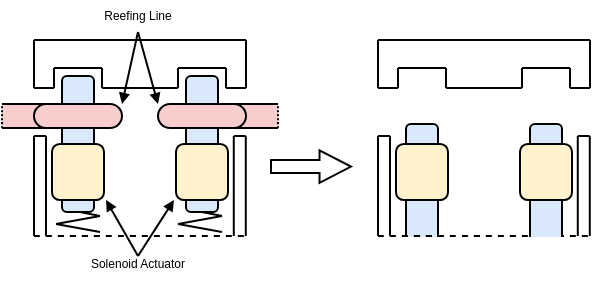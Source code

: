 <mxfile version="18.1.1" type="device"><diagram id="arRT1RiJBH-N2CIiJi9C" name="Page-1"><mxGraphModel dx="193" dy="103" grid="1" gridSize="1" guides="1" tooltips="1" connect="1" arrows="1" fold="1" page="1" pageScale="1" pageWidth="850" pageHeight="1100" math="0" shadow="0"><root><mxCell id="0"/><mxCell id="1" parent="0"/><mxCell id="Gva1WkDnWjxb0Q6Hz-Ca-5" value="" style="rounded=0;whiteSpace=wrap;html=1;strokeColor=none;fillColor=#f8cecc;" parent="1" vertex="1"><mxGeometry x="184" y="368" width="24" height="12" as="geometry"/></mxCell><mxCell id="MjeB9ZuIFHftU_9oeG1Y-17" value="" style="endArrow=none;html=1;rounded=0;curved=1;" parent="1" edge="1"><mxGeometry width="50" height="50" relative="1" as="geometry"><mxPoint x="210" y="412" as="sourcePoint"/><mxPoint x="222" y="410" as="targetPoint"/></mxGeometry></mxCell><mxCell id="MjeB9ZuIFHftU_9oeG1Y-29" value="" style="endArrow=none;html=1;rounded=0;curved=1;" parent="1" edge="1"><mxGeometry width="50" height="50" relative="1" as="geometry"><mxPoint x="210" y="412" as="sourcePoint"/><mxPoint x="232" y="416" as="targetPoint"/></mxGeometry></mxCell><mxCell id="MjeB9ZuIFHftU_9oeG1Y-34" value="" style="rounded=1;whiteSpace=wrap;html=1;fillColor=#dae8fc;strokeColor=#000000;" parent="1" vertex="1"><mxGeometry x="214" y="354" width="16" height="68" as="geometry"/></mxCell><mxCell id="MjeB9ZuIFHftU_9oeG1Y-51" value="" style="endArrow=none;html=1;rounded=0;curved=1;" parent="1" edge="1"><mxGeometry width="50" height="50" relative="1" as="geometry"><mxPoint x="234" y="360" as="sourcePoint"/><mxPoint x="256" y="360" as="targetPoint"/></mxGeometry></mxCell><mxCell id="MjeB9ZuIFHftU_9oeG1Y-52" value="" style="endArrow=none;html=1;rounded=0;curved=1;" parent="1" edge="1"><mxGeometry width="50" height="50" relative="1" as="geometry"><mxPoint x="200" y="360" as="sourcePoint"/><mxPoint x="200" y="336" as="targetPoint"/></mxGeometry></mxCell><mxCell id="MjeB9ZuIFHftU_9oeG1Y-53" value="" style="endArrow=none;html=1;rounded=0;curved=1;" parent="1" edge="1"><mxGeometry width="50" height="50" relative="1" as="geometry"><mxPoint x="210" y="350" as="sourcePoint"/><mxPoint x="234" y="350" as="targetPoint"/></mxGeometry></mxCell><mxCell id="MjeB9ZuIFHftU_9oeG1Y-66" value="" style="endArrow=block;html=1;rounded=0;strokeColor=#000000;curved=1;strokeWidth=1;endSize=3;startSize=3;endFill=1;exitX=0.5;exitY=1;exitDx=0;exitDy=0;entryX=0;entryY=0;entryDx=0;entryDy=0;" parent="1" source="MjeB9ZuIFHftU_9oeG1Y-67" target="Gva1WkDnWjxb0Q6Hz-Ca-33" edge="1"><mxGeometry width="50" height="50" relative="1" as="geometry"><mxPoint x="338" y="326" as="sourcePoint"/><mxPoint x="266" y="364" as="targetPoint"/></mxGeometry></mxCell><mxCell id="MjeB9ZuIFHftU_9oeG1Y-67" value="Reefing Line" style="text;html=1;strokeColor=none;fillColor=none;align=center;verticalAlign=middle;whiteSpace=wrap;rounded=0;fontSize=6;" parent="1" vertex="1"><mxGeometry x="200" y="316" width="104" height="16" as="geometry"/></mxCell><mxCell id="MjeB9ZuIFHftU_9oeG1Y-72" value="" style="endArrow=none;html=1;rounded=0;fontSize=8;startSize=3;endSize=3;strokeColor=#000000;strokeWidth=1;curved=1;" parent="1" edge="1"><mxGeometry width="50" height="50" relative="1" as="geometry"><mxPoint x="200" y="336" as="sourcePoint"/><mxPoint x="256" y="336" as="targetPoint"/></mxGeometry></mxCell><mxCell id="MjeB9ZuIFHftU_9oeG1Y-75" value="" style="endArrow=none;html=1;rounded=0;fontSize=8;startSize=3;endSize=3;strokeColor=#000000;strokeWidth=1;curved=1;dashed=1;" parent="1" edge="1"><mxGeometry width="50" height="50" relative="1" as="geometry"><mxPoint x="200" y="434" as="sourcePoint"/><mxPoint x="308" y="434" as="targetPoint"/></mxGeometry></mxCell><mxCell id="Gva1WkDnWjxb0Q6Hz-Ca-1" value="" style="endArrow=none;html=1;rounded=0;fillColor=#FF0505;curved=1;" parent="1" edge="1"><mxGeometry width="50" height="50" relative="1" as="geometry"><mxPoint x="234" y="350" as="sourcePoint"/><mxPoint x="234" y="360" as="targetPoint"/></mxGeometry></mxCell><mxCell id="Gva1WkDnWjxb0Q6Hz-Ca-2" value="" style="endArrow=none;html=1;rounded=0;fillColor=#FF0505;curved=1;" parent="1" edge="1"><mxGeometry width="50" height="50" relative="1" as="geometry"><mxPoint x="210" y="350" as="sourcePoint"/><mxPoint x="210" y="360" as="targetPoint"/></mxGeometry></mxCell><mxCell id="Gva1WkDnWjxb0Q6Hz-Ca-3" value="" style="endArrow=none;html=1;rounded=0;curved=1;" parent="1" edge="1"><mxGeometry width="50" height="50" relative="1" as="geometry"><mxPoint x="200" y="360" as="sourcePoint"/><mxPoint x="210" y="360" as="targetPoint"/></mxGeometry></mxCell><mxCell id="Gva1WkDnWjxb0Q6Hz-Ca-4" value="" style="rounded=1;whiteSpace=wrap;html=1;strokeColor=#000000;fillColor=#f8cecc;arcSize=50;" parent="1" vertex="1"><mxGeometry x="200" y="368" width="44" height="12" as="geometry"/></mxCell><mxCell id="Gva1WkDnWjxb0Q6Hz-Ca-7" value="" style="endArrow=none;html=1;rounded=0;fontSize=8;startSize=3;endSize=3;strokeColor=#000000;strokeWidth=1;curved=1;dashed=1;dashPattern=1 1;" parent="1" edge="1"><mxGeometry width="50" height="50" relative="1" as="geometry"><mxPoint x="184" y="380" as="sourcePoint"/><mxPoint x="184" y="368" as="targetPoint"/></mxGeometry></mxCell><mxCell id="Gva1WkDnWjxb0Q6Hz-Ca-8" value="" style="endArrow=none;html=1;rounded=0;strokeWidth=1;fillColor=#FF0505;curved=1;entryX=0.25;entryY=1;entryDx=0;entryDy=0;exitX=0;exitY=1;exitDx=0;exitDy=0;" parent="1" source="Gva1WkDnWjxb0Q6Hz-Ca-5" target="Gva1WkDnWjxb0Q6Hz-Ca-4" edge="1"><mxGeometry width="50" height="50" relative="1" as="geometry"><mxPoint x="164" y="426" as="sourcePoint"/><mxPoint x="214" y="376" as="targetPoint"/></mxGeometry></mxCell><mxCell id="Gva1WkDnWjxb0Q6Hz-Ca-10" value="" style="endArrow=none;html=1;rounded=0;strokeWidth=1;fillColor=#FF0505;curved=1;entryX=0.25;entryY=1;entryDx=0;entryDy=0;exitX=0;exitY=1;exitDx=0;exitDy=0;" parent="1" edge="1"><mxGeometry width="50" height="50" relative="1" as="geometry"><mxPoint x="184" y="368.0" as="sourcePoint"/><mxPoint x="211.0" y="368.0" as="targetPoint"/></mxGeometry></mxCell><mxCell id="Gva1WkDnWjxb0Q6Hz-Ca-12" value="" style="endArrow=none;html=1;rounded=0;strokeWidth=1;fillColor=#FF0505;curved=1;" parent="1" edge="1"><mxGeometry width="50" height="50" relative="1" as="geometry"><mxPoint x="200" y="434" as="sourcePoint"/><mxPoint x="200" y="384" as="targetPoint"/></mxGeometry></mxCell><mxCell id="Gva1WkDnWjxb0Q6Hz-Ca-13" value="" style="endArrow=none;html=1;rounded=0;fillColor=#FF0505;curved=1;" parent="1" edge="1"><mxGeometry width="50" height="50" relative="1" as="geometry"><mxPoint x="206" y="384.0" as="sourcePoint"/><mxPoint x="206" y="434" as="targetPoint"/></mxGeometry></mxCell><mxCell id="Gva1WkDnWjxb0Q6Hz-Ca-14" value="" style="endArrow=none;html=1;rounded=0;strokeWidth=1;fillColor=#FF0505;curved=1;" parent="1" edge="1"><mxGeometry width="50" height="50" relative="1" as="geometry"><mxPoint x="200" y="384" as="sourcePoint"/><mxPoint x="206" y="384" as="targetPoint"/></mxGeometry></mxCell><mxCell id="Gva1WkDnWjxb0Q6Hz-Ca-17" value="" style="rounded=1;whiteSpace=wrap;html=1;strokeColor=#000000;fillColor=#fff2cc;" parent="1" vertex="1"><mxGeometry x="209" y="388" width="26" height="28" as="geometry"/></mxCell><mxCell id="Gva1WkDnWjxb0Q6Hz-Ca-18" value="" style="rounded=0;whiteSpace=wrap;html=1;strokeColor=none;fillColor=#f8cecc;" parent="1" vertex="1"><mxGeometry x="298" y="368" width="24" height="12" as="geometry"/></mxCell><mxCell id="Gva1WkDnWjxb0Q6Hz-Ca-19" value="" style="endArrow=none;html=1;rounded=0;curved=1;" parent="1" edge="1"><mxGeometry width="50" height="50" relative="1" as="geometry"><mxPoint x="272" y="412" as="sourcePoint"/><mxPoint x="284" y="410" as="targetPoint"/></mxGeometry></mxCell><mxCell id="Gva1WkDnWjxb0Q6Hz-Ca-21" value="" style="endArrow=none;html=1;rounded=0;curved=1;" parent="1" edge="1"><mxGeometry width="50" height="50" relative="1" as="geometry"><mxPoint x="272" y="412" as="sourcePoint"/><mxPoint x="294" y="416" as="targetPoint"/></mxGeometry></mxCell><mxCell id="Gva1WkDnWjxb0Q6Hz-Ca-22" value="" style="endArrow=none;html=1;rounded=0;curved=1;exitX=0.5;exitY=1;exitDx=0;exitDy=0;" parent="1" source="Gva1WkDnWjxb0Q6Hz-Ca-25" edge="1"><mxGeometry width="50" height="50" relative="1" as="geometry"><mxPoint x="272" y="420" as="sourcePoint"/><mxPoint x="294" y="424" as="targetPoint"/></mxGeometry></mxCell><mxCell id="Gva1WkDnWjxb0Q6Hz-Ca-23" value="" style="endArrow=none;html=1;rounded=0;curved=1;" parent="1" edge="1"><mxGeometry width="50" height="50" relative="1" as="geometry"><mxPoint x="272" y="428" as="sourcePoint"/><mxPoint x="294" y="424" as="targetPoint"/></mxGeometry></mxCell><mxCell id="Gva1WkDnWjxb0Q6Hz-Ca-24" value="" style="endArrow=none;html=1;rounded=0;curved=1;" parent="1" edge="1"><mxGeometry width="50" height="50" relative="1" as="geometry"><mxPoint x="272" y="428" as="sourcePoint"/><mxPoint x="294" y="432" as="targetPoint"/></mxGeometry></mxCell><mxCell id="Gva1WkDnWjxb0Q6Hz-Ca-25" value="" style="rounded=1;whiteSpace=wrap;html=1;fillColor=#dae8fc;strokeColor=#000000;" parent="1" vertex="1"><mxGeometry x="276" y="354" width="16" height="68" as="geometry"/></mxCell><mxCell id="Gva1WkDnWjxb0Q6Hz-Ca-26" value="" style="endArrow=none;html=1;rounded=0;curved=1;" parent="1" edge="1"><mxGeometry width="50" height="50" relative="1" as="geometry"><mxPoint x="296" y="360" as="sourcePoint"/><mxPoint x="306" y="360" as="targetPoint"/></mxGeometry></mxCell><mxCell id="Gva1WkDnWjxb0Q6Hz-Ca-27" value="" style="endArrow=none;html=1;rounded=0;curved=1;" parent="1" edge="1"><mxGeometry width="50" height="50" relative="1" as="geometry"><mxPoint x="306" y="360" as="sourcePoint"/><mxPoint x="306" y="336" as="targetPoint"/></mxGeometry></mxCell><mxCell id="Gva1WkDnWjxb0Q6Hz-Ca-28" value="" style="endArrow=none;html=1;rounded=0;curved=1;" parent="1" edge="1"><mxGeometry width="50" height="50" relative="1" as="geometry"><mxPoint x="272" y="350" as="sourcePoint"/><mxPoint x="296" y="350" as="targetPoint"/></mxGeometry></mxCell><mxCell id="Gva1WkDnWjxb0Q6Hz-Ca-29" value="" style="endArrow=none;html=1;rounded=0;fontSize=8;startSize=3;endSize=3;strokeColor=#000000;strokeWidth=1;curved=1;" parent="1" edge="1"><mxGeometry width="50" height="50" relative="1" as="geometry"><mxPoint x="256" y="336" as="sourcePoint"/><mxPoint x="306" y="336" as="targetPoint"/></mxGeometry></mxCell><mxCell id="Gva1WkDnWjxb0Q6Hz-Ca-30" value="" style="endArrow=none;html=1;rounded=0;fillColor=#FF0505;curved=1;" parent="1" edge="1"><mxGeometry width="50" height="50" relative="1" as="geometry"><mxPoint x="296" y="350" as="sourcePoint"/><mxPoint x="296" y="360" as="targetPoint"/></mxGeometry></mxCell><mxCell id="Gva1WkDnWjxb0Q6Hz-Ca-31" value="" style="endArrow=none;html=1;rounded=0;fillColor=#FF0505;curved=1;" parent="1" edge="1"><mxGeometry width="50" height="50" relative="1" as="geometry"><mxPoint x="272" y="350" as="sourcePoint"/><mxPoint x="272" y="360" as="targetPoint"/></mxGeometry></mxCell><mxCell id="Gva1WkDnWjxb0Q6Hz-Ca-32" value="" style="endArrow=none;html=1;rounded=0;curved=1;" parent="1" edge="1"><mxGeometry width="50" height="50" relative="1" as="geometry"><mxPoint x="256" y="360" as="sourcePoint"/><mxPoint x="272" y="360" as="targetPoint"/></mxGeometry></mxCell><mxCell id="Gva1WkDnWjxb0Q6Hz-Ca-33" value="" style="rounded=1;whiteSpace=wrap;html=1;strokeColor=#000000;fillColor=#f8cecc;arcSize=50;" parent="1" vertex="1"><mxGeometry x="262" y="368" width="44" height="12" as="geometry"/></mxCell><mxCell id="Gva1WkDnWjxb0Q6Hz-Ca-34" value="" style="endArrow=none;html=1;rounded=0;fontSize=8;startSize=3;endSize=3;strokeColor=#000000;strokeWidth=1;curved=1;dashed=1;dashPattern=1 1;" parent="1" edge="1"><mxGeometry width="50" height="50" relative="1" as="geometry"><mxPoint x="322" y="380" as="sourcePoint"/><mxPoint x="322" y="368" as="targetPoint"/></mxGeometry></mxCell><mxCell id="Gva1WkDnWjxb0Q6Hz-Ca-36" value="" style="endArrow=none;html=1;rounded=0;strokeWidth=1;fillColor=#FF0505;curved=1;entryX=0.25;entryY=0;entryDx=0;entryDy=0;exitX=1;exitY=0;exitDx=0;exitDy=0;" parent="1" source="Gva1WkDnWjxb0Q6Hz-Ca-18" target="Gva1WkDnWjxb0Q6Hz-Ca-33" edge="1"><mxGeometry width="50" height="50" relative="1" as="geometry"><mxPoint x="246" y="368" as="sourcePoint"/><mxPoint x="273.0" y="368" as="targetPoint"/></mxGeometry></mxCell><mxCell id="Gva1WkDnWjxb0Q6Hz-Ca-37" value="" style="endArrow=none;html=1;rounded=0;strokeWidth=1;fillColor=#FF0505;curved=1;" parent="1" edge="1"><mxGeometry width="50" height="50" relative="1" as="geometry"><mxPoint x="299.89" y="434" as="sourcePoint"/><mxPoint x="299.89" y="384" as="targetPoint"/></mxGeometry></mxCell><mxCell id="Gva1WkDnWjxb0Q6Hz-Ca-38" value="" style="endArrow=none;html=1;rounded=0;fillColor=#FF0505;curved=1;" parent="1" edge="1"><mxGeometry width="50" height="50" relative="1" as="geometry"><mxPoint x="305.89" y="384" as="sourcePoint"/><mxPoint x="305.89" y="434" as="targetPoint"/></mxGeometry></mxCell><mxCell id="Gva1WkDnWjxb0Q6Hz-Ca-39" value="" style="endArrow=none;html=1;rounded=0;strokeWidth=1;fillColor=#FF0505;curved=1;" parent="1" edge="1"><mxGeometry width="50" height="50" relative="1" as="geometry"><mxPoint x="299.89" y="384" as="sourcePoint"/><mxPoint x="305.89" y="384" as="targetPoint"/></mxGeometry></mxCell><mxCell id="Gva1WkDnWjxb0Q6Hz-Ca-40" value="" style="rounded=1;whiteSpace=wrap;html=1;strokeColor=#000000;fillColor=#fff2cc;" parent="1" vertex="1"><mxGeometry x="271" y="388" width="26" height="28" as="geometry"/></mxCell><mxCell id="Gva1WkDnWjxb0Q6Hz-Ca-42" value="" style="endArrow=none;html=1;rounded=0;strokeWidth=1;fillColor=#FF0505;curved=1;entryX=0.25;entryY=0;entryDx=0;entryDy=0;exitX=1;exitY=0;exitDx=0;exitDy=0;" parent="1" edge="1"><mxGeometry width="50" height="50" relative="1" as="geometry"><mxPoint x="322" y="380" as="sourcePoint"/><mxPoint x="273" y="380" as="targetPoint"/></mxGeometry></mxCell><mxCell id="Gva1WkDnWjxb0Q6Hz-Ca-44" value="Solenoid Actuator" style="text;html=1;strokeColor=none;fillColor=none;align=center;verticalAlign=middle;whiteSpace=wrap;rounded=0;fontSize=6;allowArrows=0;connectable=0;" parent="1" vertex="1"><mxGeometry x="218" y="440" width="68" height="16" as="geometry"/></mxCell><mxCell id="Gva1WkDnWjxb0Q6Hz-Ca-46" value="" style="endArrow=block;html=1;rounded=0;strokeColor=#000000;curved=1;strokeWidth=1;endSize=3;startSize=3;endFill=1;" parent="1" edge="1"><mxGeometry width="50" height="50" relative="1" as="geometry"><mxPoint x="252" y="444" as="sourcePoint"/><mxPoint x="270" y="416" as="targetPoint"/></mxGeometry></mxCell><mxCell id="Gva1WkDnWjxb0Q6Hz-Ca-47" value="" style="endArrow=block;html=1;rounded=0;strokeColor=#000000;curved=1;strokeWidth=1;endSize=3;startSize=3;endFill=1;" parent="1" edge="1"><mxGeometry width="50" height="50" relative="1" as="geometry"><mxPoint x="252" y="444" as="sourcePoint"/><mxPoint x="236" y="416" as="targetPoint"/></mxGeometry></mxCell><mxCell id="Gva1WkDnWjxb0Q6Hz-Ca-48" value="" style="endArrow=block;html=1;rounded=0;strokeColor=#000000;curved=1;strokeWidth=1;endSize=3;startSize=3;endFill=1;exitX=0.5;exitY=1;exitDx=0;exitDy=0;entryX=1;entryY=0;entryDx=0;entryDy=0;" parent="1" source="MjeB9ZuIFHftU_9oeG1Y-67" target="Gva1WkDnWjxb0Q6Hz-Ca-4" edge="1"><mxGeometry width="50" height="50" relative="1" as="geometry"><mxPoint x="256" y="334.0" as="sourcePoint"/><mxPoint x="242" y="366" as="targetPoint"/></mxGeometry></mxCell><mxCell id="Gva1WkDnWjxb0Q6Hz-Ca-49" value="" style="endArrow=none;html=1;rounded=0;curved=1;exitX=0.5;exitY=1;exitDx=0;exitDy=0;" parent="1" edge="1"><mxGeometry width="50" height="50" relative="1" as="geometry"><mxPoint x="223" y="422" as="sourcePoint"/><mxPoint x="233" y="424" as="targetPoint"/></mxGeometry></mxCell><mxCell id="Gva1WkDnWjxb0Q6Hz-Ca-50" value="" style="endArrow=none;html=1;rounded=0;curved=1;" parent="1" edge="1"><mxGeometry width="50" height="50" relative="1" as="geometry"><mxPoint x="211" y="428" as="sourcePoint"/><mxPoint x="233" y="424" as="targetPoint"/></mxGeometry></mxCell><mxCell id="Gva1WkDnWjxb0Q6Hz-Ca-51" value="" style="endArrow=none;html=1;rounded=0;curved=1;" parent="1" edge="1"><mxGeometry width="50" height="50" relative="1" as="geometry"><mxPoint x="211" y="428" as="sourcePoint"/><mxPoint x="233" y="432" as="targetPoint"/></mxGeometry></mxCell><mxCell id="HyIbn_tMGii99nAMTYKq-2" value="" style="endArrow=none;html=1;rounded=0;curved=1;" edge="1" parent="1"><mxGeometry width="50" height="50" relative="1" as="geometry"><mxPoint x="382" y="412" as="sourcePoint"/><mxPoint x="394" y="410" as="targetPoint"/></mxGeometry></mxCell><mxCell id="HyIbn_tMGii99nAMTYKq-3" value="" style="endArrow=none;html=1;rounded=0;curved=1;" edge="1" parent="1"><mxGeometry width="50" height="50" relative="1" as="geometry"><mxPoint x="382" y="412" as="sourcePoint"/><mxPoint x="404" y="416" as="targetPoint"/></mxGeometry></mxCell><mxCell id="HyIbn_tMGii99nAMTYKq-4" value="" style="rounded=1;whiteSpace=wrap;html=1;fillColor=#dae8fc;strokeColor=#000000;connectable=0;allowArrows=0;" vertex="1" parent="1"><mxGeometry x="386" y="378" width="16" height="60" as="geometry"/></mxCell><mxCell id="HyIbn_tMGii99nAMTYKq-5" value="" style="endArrow=none;html=1;rounded=0;curved=1;" edge="1" parent="1"><mxGeometry width="50" height="50" relative="1" as="geometry"><mxPoint x="406" y="360" as="sourcePoint"/><mxPoint x="428" y="360" as="targetPoint"/></mxGeometry></mxCell><mxCell id="HyIbn_tMGii99nAMTYKq-6" value="" style="endArrow=none;html=1;rounded=0;curved=1;" edge="1" parent="1"><mxGeometry width="50" height="50" relative="1" as="geometry"><mxPoint x="372" y="360" as="sourcePoint"/><mxPoint x="372" y="336" as="targetPoint"/></mxGeometry></mxCell><mxCell id="HyIbn_tMGii99nAMTYKq-7" value="" style="endArrow=none;html=1;rounded=0;curved=1;" edge="1" parent="1"><mxGeometry width="50" height="50" relative="1" as="geometry"><mxPoint x="382" y="350" as="sourcePoint"/><mxPoint x="406" y="350" as="targetPoint"/></mxGeometry></mxCell><mxCell id="HyIbn_tMGii99nAMTYKq-10" value="" style="endArrow=none;html=1;rounded=0;fontSize=8;startSize=3;endSize=3;strokeColor=#000000;strokeWidth=1;curved=1;" edge="1" parent="1"><mxGeometry width="50" height="50" relative="1" as="geometry"><mxPoint x="372" y="336" as="sourcePoint"/><mxPoint x="428" y="336" as="targetPoint"/></mxGeometry></mxCell><mxCell id="HyIbn_tMGii99nAMTYKq-11" value="" style="endArrow=none;html=1;rounded=0;fontSize=8;startSize=3;endSize=3;strokeColor=#000000;strokeWidth=1;curved=1;dashed=1;" edge="1" parent="1"><mxGeometry width="50" height="50" relative="1" as="geometry"><mxPoint x="372" y="434" as="sourcePoint"/><mxPoint x="480" y="434" as="targetPoint"/></mxGeometry></mxCell><mxCell id="HyIbn_tMGii99nAMTYKq-12" value="" style="endArrow=none;html=1;rounded=0;fillColor=#FF0505;curved=1;" edge="1" parent="1"><mxGeometry width="50" height="50" relative="1" as="geometry"><mxPoint x="406" y="350" as="sourcePoint"/><mxPoint x="406" y="360" as="targetPoint"/></mxGeometry></mxCell><mxCell id="HyIbn_tMGii99nAMTYKq-13" value="" style="endArrow=none;html=1;rounded=0;fillColor=#FF0505;curved=1;" edge="1" parent="1"><mxGeometry width="50" height="50" relative="1" as="geometry"><mxPoint x="382" y="350" as="sourcePoint"/><mxPoint x="382" y="360" as="targetPoint"/></mxGeometry></mxCell><mxCell id="HyIbn_tMGii99nAMTYKq-14" value="" style="endArrow=none;html=1;rounded=0;curved=1;" edge="1" parent="1"><mxGeometry width="50" height="50" relative="1" as="geometry"><mxPoint x="372" y="360" as="sourcePoint"/><mxPoint x="382" y="360" as="targetPoint"/></mxGeometry></mxCell><mxCell id="HyIbn_tMGii99nAMTYKq-19" value="" style="endArrow=none;html=1;rounded=0;strokeWidth=1;fillColor=#FF0505;curved=1;" edge="1" parent="1"><mxGeometry width="50" height="50" relative="1" as="geometry"><mxPoint x="372" y="434" as="sourcePoint"/><mxPoint x="372" y="384" as="targetPoint"/></mxGeometry></mxCell><mxCell id="HyIbn_tMGii99nAMTYKq-20" value="" style="endArrow=none;html=1;rounded=0;fillColor=#FF0505;curved=1;" edge="1" parent="1"><mxGeometry width="50" height="50" relative="1" as="geometry"><mxPoint x="378" y="384" as="sourcePoint"/><mxPoint x="378" y="434" as="targetPoint"/></mxGeometry></mxCell><mxCell id="HyIbn_tMGii99nAMTYKq-21" value="" style="endArrow=none;html=1;rounded=0;strokeWidth=1;fillColor=#FF0505;curved=1;" edge="1" parent="1"><mxGeometry width="50" height="50" relative="1" as="geometry"><mxPoint x="372" y="384" as="sourcePoint"/><mxPoint x="378" y="384" as="targetPoint"/></mxGeometry></mxCell><mxCell id="HyIbn_tMGii99nAMTYKq-22" value="" style="rounded=1;whiteSpace=wrap;html=1;strokeColor=#000000;fillColor=#fff2cc;" vertex="1" parent="1"><mxGeometry x="381" y="388" width="26" height="28" as="geometry"/></mxCell><mxCell id="HyIbn_tMGii99nAMTYKq-24" value="" style="endArrow=none;html=1;rounded=0;curved=1;" edge="1" parent="1"><mxGeometry width="50" height="50" relative="1" as="geometry"><mxPoint x="444" y="412" as="sourcePoint"/><mxPoint x="456" y="410" as="targetPoint"/></mxGeometry></mxCell><mxCell id="HyIbn_tMGii99nAMTYKq-25" value="" style="endArrow=none;html=1;rounded=0;curved=1;" edge="1" parent="1"><mxGeometry width="50" height="50" relative="1" as="geometry"><mxPoint x="444" y="412" as="sourcePoint"/><mxPoint x="466" y="416" as="targetPoint"/></mxGeometry></mxCell><mxCell id="HyIbn_tMGii99nAMTYKq-29" value="" style="rounded=1;whiteSpace=wrap;html=1;fillColor=#dae8fc;strokeColor=#000000;allowArrows=0;connectable=0;" vertex="1" parent="1"><mxGeometry x="448" y="378" width="16" height="60" as="geometry"/></mxCell><mxCell id="HyIbn_tMGii99nAMTYKq-30" value="" style="endArrow=none;html=1;rounded=0;curved=1;" edge="1" parent="1"><mxGeometry width="50" height="50" relative="1" as="geometry"><mxPoint x="468" y="360" as="sourcePoint"/><mxPoint x="478" y="360" as="targetPoint"/></mxGeometry></mxCell><mxCell id="HyIbn_tMGii99nAMTYKq-31" value="" style="endArrow=none;html=1;rounded=0;curved=1;" edge="1" parent="1"><mxGeometry width="50" height="50" relative="1" as="geometry"><mxPoint x="478" y="360" as="sourcePoint"/><mxPoint x="478" y="336" as="targetPoint"/></mxGeometry></mxCell><mxCell id="HyIbn_tMGii99nAMTYKq-32" value="" style="endArrow=none;html=1;rounded=0;curved=1;" edge="1" parent="1"><mxGeometry width="50" height="50" relative="1" as="geometry"><mxPoint x="444" y="350" as="sourcePoint"/><mxPoint x="468" y="350" as="targetPoint"/></mxGeometry></mxCell><mxCell id="HyIbn_tMGii99nAMTYKq-33" value="" style="endArrow=none;html=1;rounded=0;fontSize=8;startSize=3;endSize=3;strokeColor=#000000;strokeWidth=1;curved=1;" edge="1" parent="1"><mxGeometry width="50" height="50" relative="1" as="geometry"><mxPoint x="428" y="336" as="sourcePoint"/><mxPoint x="478" y="336" as="targetPoint"/></mxGeometry></mxCell><mxCell id="HyIbn_tMGii99nAMTYKq-34" value="" style="endArrow=none;html=1;rounded=0;fillColor=#FF0505;curved=1;" edge="1" parent="1"><mxGeometry width="50" height="50" relative="1" as="geometry"><mxPoint x="468" y="350" as="sourcePoint"/><mxPoint x="468" y="360" as="targetPoint"/></mxGeometry></mxCell><mxCell id="HyIbn_tMGii99nAMTYKq-35" value="" style="endArrow=none;html=1;rounded=0;fillColor=#FF0505;curved=1;" edge="1" parent="1"><mxGeometry width="50" height="50" relative="1" as="geometry"><mxPoint x="444" y="350" as="sourcePoint"/><mxPoint x="444" y="360" as="targetPoint"/></mxGeometry></mxCell><mxCell id="HyIbn_tMGii99nAMTYKq-36" value="" style="endArrow=none;html=1;rounded=0;curved=1;" edge="1" parent="1"><mxGeometry width="50" height="50" relative="1" as="geometry"><mxPoint x="428" y="360" as="sourcePoint"/><mxPoint x="444" y="360" as="targetPoint"/></mxGeometry></mxCell><mxCell id="HyIbn_tMGii99nAMTYKq-40" value="" style="endArrow=none;html=1;rounded=0;strokeWidth=1;fillColor=#FF0505;curved=1;" edge="1" parent="1"><mxGeometry width="50" height="50" relative="1" as="geometry"><mxPoint x="471.89" y="434" as="sourcePoint"/><mxPoint x="471.89" y="384" as="targetPoint"/></mxGeometry></mxCell><mxCell id="HyIbn_tMGii99nAMTYKq-41" value="" style="endArrow=none;html=1;rounded=0;fillColor=#FF0505;curved=1;" edge="1" parent="1"><mxGeometry width="50" height="50" relative="1" as="geometry"><mxPoint x="477.89" y="384" as="sourcePoint"/><mxPoint x="477.89" y="434" as="targetPoint"/></mxGeometry></mxCell><mxCell id="HyIbn_tMGii99nAMTYKq-42" value="" style="endArrow=none;html=1;rounded=0;strokeWidth=1;fillColor=#FF0505;curved=1;" edge="1" parent="1"><mxGeometry width="50" height="50" relative="1" as="geometry"><mxPoint x="471.89" y="384" as="sourcePoint"/><mxPoint x="477.89" y="384" as="targetPoint"/></mxGeometry></mxCell><mxCell id="HyIbn_tMGii99nAMTYKq-43" value="" style="rounded=1;whiteSpace=wrap;html=1;strokeColor=#000000;fillColor=#fff2cc;" vertex="1" parent="1"><mxGeometry x="443" y="388" width="26" height="28" as="geometry"/></mxCell><mxCell id="HyIbn_tMGii99nAMTYKq-52" value="" style="shape=flexArrow;endArrow=classic;html=1;rounded=0;fontSize=6;strokeWidth=1;curved=1;endWidth=8.718;endSize=4.914;width=6.512;" edge="1" parent="1"><mxGeometry width="50" height="50" relative="1" as="geometry"><mxPoint x="318" y="399.3" as="sourcePoint"/><mxPoint x="359" y="399.3" as="targetPoint"/></mxGeometry></mxCell><mxCell id="HyIbn_tMGii99nAMTYKq-54" value="" style="rounded=0;whiteSpace=wrap;html=1;fontSize=14;strokeColor=#FFFFFF;" vertex="1" parent="1"><mxGeometry x="365" y="435" width="120" height="9" as="geometry"/></mxCell></root></mxGraphModel></diagram></mxfile>